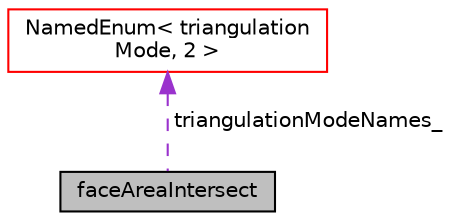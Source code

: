 digraph "faceAreaIntersect"
{
  bgcolor="transparent";
  edge [fontname="Helvetica",fontsize="10",labelfontname="Helvetica",labelfontsize="10"];
  node [fontname="Helvetica",fontsize="10",shape=record];
  Node1 [label="faceAreaIntersect",height=0.2,width=0.4,color="black", fillcolor="grey75", style="filled", fontcolor="black"];
  Node2 -> Node1 [dir="back",color="darkorchid3",fontsize="10",style="dashed",label=" triangulationModeNames_" ,fontname="Helvetica"];
  Node2 [label="NamedEnum\< triangulation\lMode, 2 \>",height=0.2,width=0.4,color="red",URL="$a01602.html"];
}
